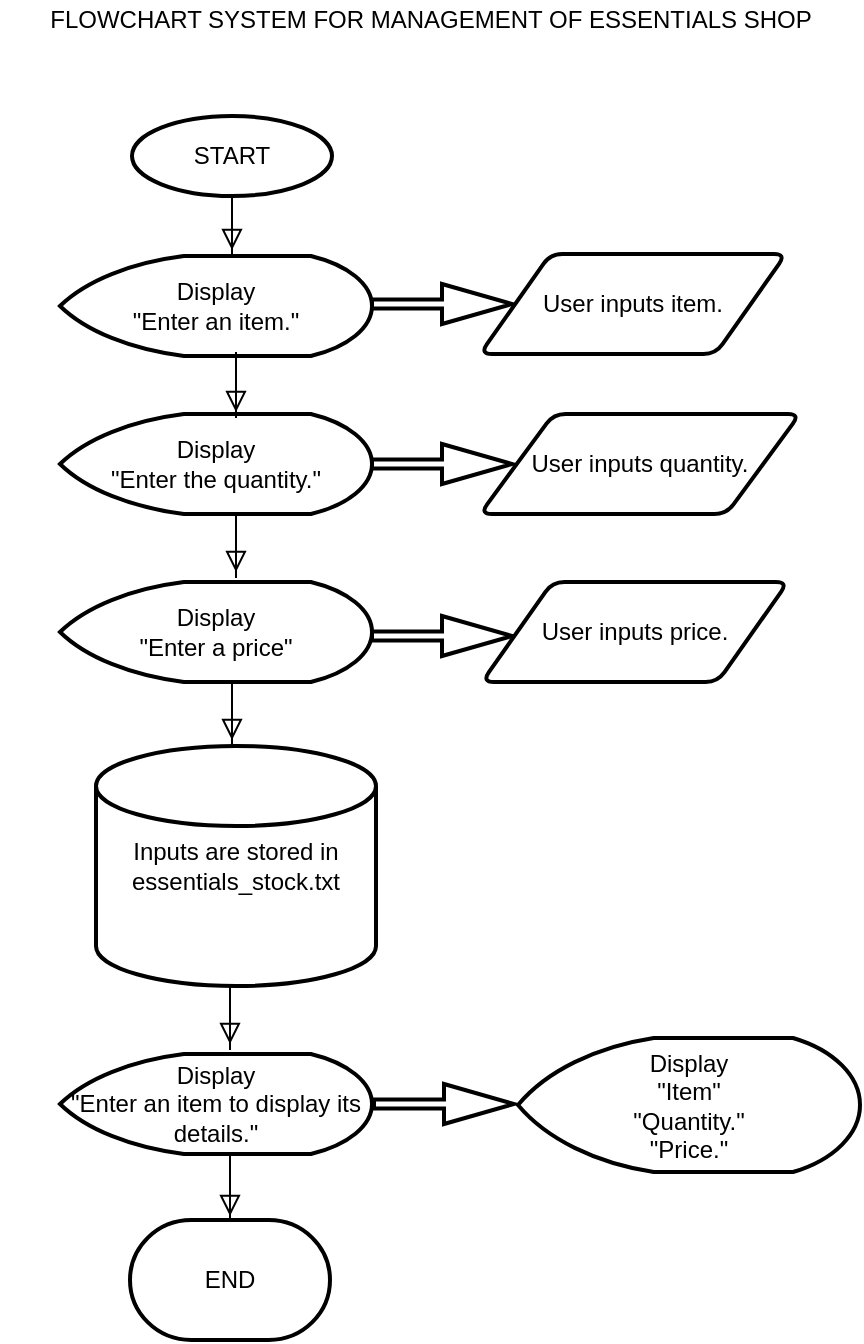 <mxfile version="12.5.6" type="device"><diagram id="C5RBs43oDa-KdzZeNtuy" name="Page-1"><mxGraphModel dx="1210" dy="691" grid="1" gridSize="10" guides="1" tooltips="1" connect="1" arrows="1" fold="1" page="1" pageScale="1" pageWidth="827" pageHeight="1169" math="0" shadow="0"><root><mxCell id="WIyWlLk6GJQsqaUBKTNV-0"/><mxCell id="WIyWlLk6GJQsqaUBKTNV-1" parent="WIyWlLk6GJQsqaUBKTNV-0"/><mxCell id="WIyWlLk6GJQsqaUBKTNV-2" value="" style="rounded=0;html=1;jettySize=auto;orthogonalLoop=1;fontSize=11;endArrow=block;endFill=0;endSize=8;strokeWidth=1;shadow=0;labelBackgroundColor=none;edgeStyle=orthogonalEdgeStyle;" parent="WIyWlLk6GJQsqaUBKTNV-1" edge="1"><mxGeometry relative="1" as="geometry"><mxPoint x="286" y="158" as="sourcePoint"/><mxPoint x="286" y="155" as="targetPoint"/><Array as="points"><mxPoint x="286" y="125"/><mxPoint x="286" y="125"/></Array></mxGeometry></mxCell><mxCell id="3UjzUffQCrRxYanMqkKC-1" value="&lt;div&gt;START&lt;/div&gt;" style="strokeWidth=2;html=1;shape=mxgraph.flowchart.start_1;whiteSpace=wrap;" vertex="1" parent="WIyWlLk6GJQsqaUBKTNV-1"><mxGeometry x="236" y="88" width="100" height="40" as="geometry"/></mxCell><mxCell id="3UjzUffQCrRxYanMqkKC-5" value="&lt;div&gt;Display &lt;br&gt;&lt;/div&gt;&lt;div&gt;&quot;Enter an item.&quot;&lt;/div&gt;" style="strokeWidth=2;html=1;shape=mxgraph.flowchart.display;whiteSpace=wrap;" vertex="1" parent="WIyWlLk6GJQsqaUBKTNV-1"><mxGeometry x="200" y="158" width="156" height="50" as="geometry"/></mxCell><mxCell id="3UjzUffQCrRxYanMqkKC-7" value="&lt;div&gt;Display&lt;/div&gt;&lt;div&gt;&quot;Enter the quantity.&quot;&lt;br&gt;&lt;/div&gt;" style="strokeWidth=2;html=1;shape=mxgraph.flowchart.display;whiteSpace=wrap;" vertex="1" parent="WIyWlLk6GJQsqaUBKTNV-1"><mxGeometry x="200" y="237" width="156" height="50" as="geometry"/></mxCell><mxCell id="3UjzUffQCrRxYanMqkKC-8" value="&lt;div&gt;Display&lt;/div&gt;&lt;div&gt;&quot;Enter a price&quot;&lt;br&gt;&lt;/div&gt;" style="strokeWidth=2;html=1;shape=mxgraph.flowchart.display;whiteSpace=wrap;" vertex="1" parent="WIyWlLk6GJQsqaUBKTNV-1"><mxGeometry x="200" y="321" width="156" height="50" as="geometry"/></mxCell><mxCell id="3UjzUffQCrRxYanMqkKC-9" value="" style="rounded=0;html=1;jettySize=auto;orthogonalLoop=1;fontSize=11;endArrow=block;endFill=0;endSize=8;strokeWidth=1;shadow=0;labelBackgroundColor=none;edgeStyle=orthogonalEdgeStyle;" edge="1" parent="WIyWlLk6GJQsqaUBKTNV-1"><mxGeometry relative="1" as="geometry"><mxPoint x="288" y="239" as="sourcePoint"/><mxPoint x="288" y="236" as="targetPoint"/><Array as="points"><mxPoint x="288" y="206"/><mxPoint x="288" y="206"/></Array></mxGeometry></mxCell><mxCell id="3UjzUffQCrRxYanMqkKC-10" value="" style="rounded=0;html=1;jettySize=auto;orthogonalLoop=1;fontSize=11;endArrow=block;endFill=0;endSize=8;strokeWidth=1;shadow=0;labelBackgroundColor=none;edgeStyle=orthogonalEdgeStyle;" edge="1" parent="WIyWlLk6GJQsqaUBKTNV-1"><mxGeometry relative="1" as="geometry"><mxPoint x="288" y="319" as="sourcePoint"/><mxPoint x="288" y="316" as="targetPoint"/><Array as="points"><mxPoint x="288" y="286"/><mxPoint x="288" y="286"/></Array></mxGeometry></mxCell><mxCell id="3UjzUffQCrRxYanMqkKC-12" value="" style="verticalLabelPosition=bottom;verticalAlign=top;html=1;strokeWidth=2;shape=mxgraph.arrows2.arrow;dy=0.78;dx=35;notch=0;" vertex="1" parent="WIyWlLk6GJQsqaUBKTNV-1"><mxGeometry x="356" y="172" width="70" height="20" as="geometry"/></mxCell><mxCell id="3UjzUffQCrRxYanMqkKC-13" value="" style="verticalLabelPosition=bottom;verticalAlign=top;html=1;strokeWidth=2;shape=mxgraph.arrows2.arrow;dy=0.78;dx=35;notch=0;" vertex="1" parent="WIyWlLk6GJQsqaUBKTNV-1"><mxGeometry x="356" y="252" width="70" height="20" as="geometry"/></mxCell><mxCell id="3UjzUffQCrRxYanMqkKC-14" value="" style="verticalLabelPosition=bottom;verticalAlign=top;html=1;strokeWidth=2;shape=mxgraph.arrows2.arrow;dy=0.78;dx=35;notch=0;" vertex="1" parent="WIyWlLk6GJQsqaUBKTNV-1"><mxGeometry x="356" y="338" width="70" height="20" as="geometry"/></mxCell><mxCell id="3UjzUffQCrRxYanMqkKC-15" value="User inputs item." style="shape=parallelogram;html=1;strokeWidth=2;perimeter=parallelogramPerimeter;whiteSpace=wrap;rounded=1;arcSize=12;size=0.23;" vertex="1" parent="WIyWlLk6GJQsqaUBKTNV-1"><mxGeometry x="410" y="157" width="153" height="50" as="geometry"/></mxCell><mxCell id="3UjzUffQCrRxYanMqkKC-16" value="User inputs quantity." style="shape=parallelogram;html=1;strokeWidth=2;perimeter=parallelogramPerimeter;whiteSpace=wrap;rounded=1;arcSize=12;size=0.23;" vertex="1" parent="WIyWlLk6GJQsqaUBKTNV-1"><mxGeometry x="410" y="237" width="160" height="50" as="geometry"/></mxCell><mxCell id="3UjzUffQCrRxYanMqkKC-17" value="User inputs price." style="shape=parallelogram;html=1;strokeWidth=2;perimeter=parallelogramPerimeter;whiteSpace=wrap;rounded=1;arcSize=12;size=0.23;" vertex="1" parent="WIyWlLk6GJQsqaUBKTNV-1"><mxGeometry x="411" y="321" width="153" height="50" as="geometry"/></mxCell><mxCell id="3UjzUffQCrRxYanMqkKC-18" value="" style="rounded=0;html=1;jettySize=auto;orthogonalLoop=1;fontSize=11;endArrow=block;endFill=0;endSize=8;strokeWidth=1;shadow=0;labelBackgroundColor=none;edgeStyle=orthogonalEdgeStyle;" edge="1" parent="WIyWlLk6GJQsqaUBKTNV-1"><mxGeometry relative="1" as="geometry"><mxPoint x="286" y="403" as="sourcePoint"/><mxPoint x="286" y="400" as="targetPoint"/><Array as="points"><mxPoint x="286" y="370"/><mxPoint x="286" y="370"/></Array></mxGeometry></mxCell><mxCell id="3UjzUffQCrRxYanMqkKC-19" value="&lt;div&gt;Inputs are stored in&lt;/div&gt;&lt;div&gt;essentials_stock.txt&lt;br&gt;&lt;/div&gt;" style="strokeWidth=2;html=1;shape=mxgraph.flowchart.database;whiteSpace=wrap;" vertex="1" parent="WIyWlLk6GJQsqaUBKTNV-1"><mxGeometry x="218" y="403" width="140" height="120" as="geometry"/></mxCell><mxCell id="3UjzUffQCrRxYanMqkKC-20" value="" style="rounded=0;html=1;jettySize=auto;orthogonalLoop=1;fontSize=11;endArrow=block;endFill=0;endSize=8;strokeWidth=1;shadow=0;labelBackgroundColor=none;edgeStyle=orthogonalEdgeStyle;" edge="1" parent="WIyWlLk6GJQsqaUBKTNV-1"><mxGeometry relative="1" as="geometry"><mxPoint x="285" y="555" as="sourcePoint"/><mxPoint x="285" y="552" as="targetPoint"/><Array as="points"><mxPoint x="285" y="522"/><mxPoint x="285" y="522"/></Array></mxGeometry></mxCell><mxCell id="3UjzUffQCrRxYanMqkKC-21" value="&lt;div&gt;Display&lt;/div&gt;&lt;div&gt;&quot;Enter an item to display its details.&quot;&lt;br&gt;&lt;/div&gt;" style="strokeWidth=2;html=1;shape=mxgraph.flowchart.display;whiteSpace=wrap;" vertex="1" parent="WIyWlLk6GJQsqaUBKTNV-1"><mxGeometry x="200" y="557" width="156" height="50" as="geometry"/></mxCell><mxCell id="3UjzUffQCrRxYanMqkKC-22" value="" style="rounded=0;html=1;jettySize=auto;orthogonalLoop=1;fontSize=11;endArrow=block;endFill=0;endSize=8;strokeWidth=1;shadow=0;labelBackgroundColor=none;edgeStyle=orthogonalEdgeStyle;" edge="1" parent="WIyWlLk6GJQsqaUBKTNV-1"><mxGeometry relative="1" as="geometry"><mxPoint x="285" y="640" as="sourcePoint"/><mxPoint x="285" y="638" as="targetPoint"/><Array as="points"><mxPoint x="285" y="607"/><mxPoint x="285" y="607"/></Array></mxGeometry></mxCell><mxCell id="3UjzUffQCrRxYanMqkKC-23" value="END" style="strokeWidth=2;html=1;shape=mxgraph.flowchart.terminator;whiteSpace=wrap;" vertex="1" parent="WIyWlLk6GJQsqaUBKTNV-1"><mxGeometry x="235" y="640" width="100" height="60" as="geometry"/></mxCell><mxCell id="3UjzUffQCrRxYanMqkKC-24" value="" style="verticalLabelPosition=bottom;verticalAlign=top;html=1;strokeWidth=2;shape=mxgraph.arrows2.arrow;dy=0.78;dx=35;notch=0;" vertex="1" parent="WIyWlLk6GJQsqaUBKTNV-1"><mxGeometry x="357" y="572" width="70" height="20" as="geometry"/></mxCell><mxCell id="3UjzUffQCrRxYanMqkKC-25" value="&lt;div&gt;Display&lt;/div&gt;&lt;div&gt;&quot;Item&quot;&lt;/div&gt;&lt;div&gt;&quot;Quantity.&quot;&lt;/div&gt;&lt;div&gt;&quot;Price.&quot;&lt;br&gt;&lt;/div&gt;" style="strokeWidth=2;html=1;shape=mxgraph.flowchart.display;whiteSpace=wrap;" vertex="1" parent="WIyWlLk6GJQsqaUBKTNV-1"><mxGeometry x="429" y="549" width="171" height="67" as="geometry"/></mxCell><mxCell id="3UjzUffQCrRxYanMqkKC-26" value="&lt;div&gt;FLOWCHART SYSTEM FOR MANAGEMENT OF ESSENTIALS SHOP&lt;/div&gt;" style="text;html=1;align=center;verticalAlign=middle;resizable=0;points=[];autosize=1;" vertex="1" parent="WIyWlLk6GJQsqaUBKTNV-1"><mxGeometry x="170" y="30" width="430" height="20" as="geometry"/></mxCell></root></mxGraphModel></diagram></mxfile>